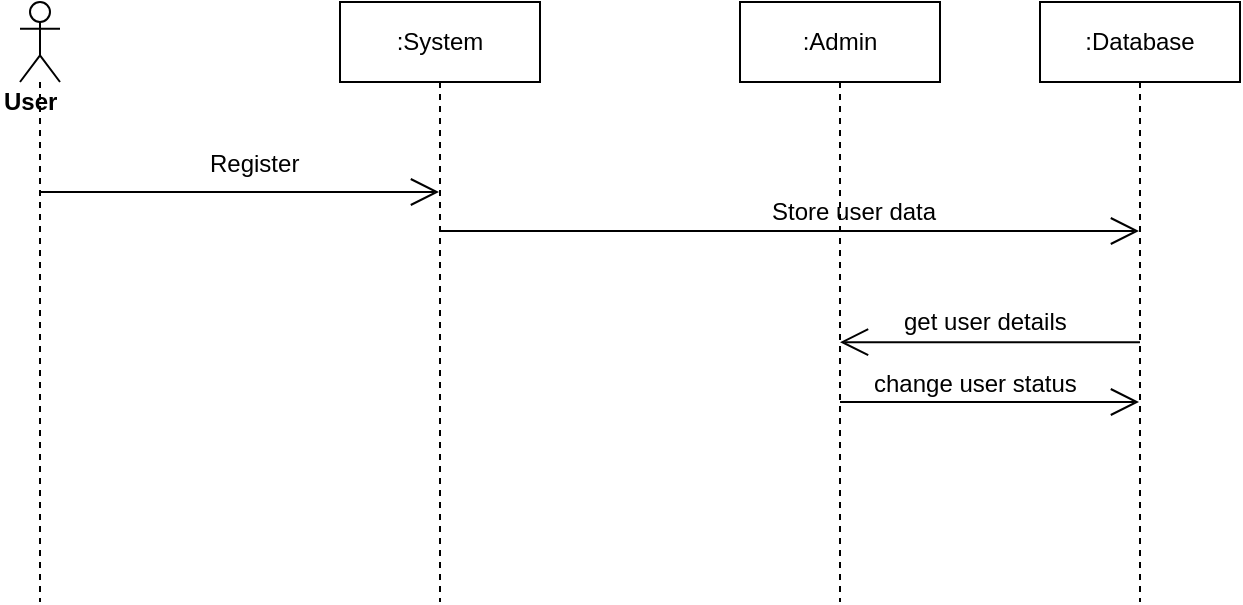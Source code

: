 <mxfile version="12.1.7" type="github" pages="1"><diagram id="eeHODNX0NMDaL1Wn8Dsq" name="Page-1"><mxGraphModel dx="1116" dy="529" grid="1" gridSize="10" guides="1" tooltips="1" connect="1" arrows="1" fold="1" page="1" pageScale="1" pageWidth="827" pageHeight="1169" math="0" shadow="0"><root><mxCell id="0"/><mxCell id="1" parent="0"/><mxCell id="j8OsNGz5a-o4xW9A2Goa-5" value=":System" style="shape=umlLifeline;perimeter=lifelinePerimeter;whiteSpace=wrap;html=1;container=1;collapsible=0;recursiveResize=0;outlineConnect=0;" parent="1" vertex="1"><mxGeometry x="340" y="120" width="100" height="300" as="geometry"/></mxCell><mxCell id="j8OsNGz5a-o4xW9A2Goa-6" value=":Admin" style="shape=umlLifeline;perimeter=lifelinePerimeter;whiteSpace=wrap;html=1;container=1;collapsible=0;recursiveResize=0;outlineConnect=0;" parent="1" vertex="1"><mxGeometry x="540" y="120" width="100" height="300" as="geometry"/></mxCell><mxCell id="j8OsNGz5a-o4xW9A2Goa-10" value="" style="shape=umlLifeline;participant=umlActor;perimeter=lifelinePerimeter;whiteSpace=wrap;html=1;container=1;collapsible=0;recursiveResize=0;verticalAlign=top;spacingTop=36;labelBackgroundColor=#ffffff;outlineConnect=0;" parent="1" vertex="1"><mxGeometry x="180" y="120" width="20" height="300" as="geometry"/></mxCell><mxCell id="j8OsNGz5a-o4xW9A2Goa-11" value="&lt;b&gt;User&lt;/b&gt;" style="text;html=1;resizable=0;points=[];autosize=1;align=left;verticalAlign=top;spacingTop=-4;" parent="1" vertex="1"><mxGeometry x="170" y="160" width="40" height="20" as="geometry"/></mxCell><mxCell id="j8OsNGz5a-o4xW9A2Goa-14" value="Register" style="text;html=1;resizable=0;points=[];autosize=1;align=left;verticalAlign=top;spacingTop=-4;" parent="1" vertex="1"><mxGeometry x="273" y="191" width="60" height="20" as="geometry"/></mxCell><mxCell id="j8OsNGz5a-o4xW9A2Goa-17" value="get user details" style="text;html=1;resizable=0;points=[];autosize=1;align=left;verticalAlign=top;spacingTop=-4;" parent="1" vertex="1"><mxGeometry x="620" y="270" width="100" height="20" as="geometry"/></mxCell><mxCell id="j8OsNGz5a-o4xW9A2Goa-20" value=":Database" style="shape=umlLifeline;perimeter=lifelinePerimeter;whiteSpace=wrap;html=1;container=1;collapsible=0;recursiveResize=0;outlineConnect=0;" parent="1" vertex="1"><mxGeometry x="690" y="120" width="100" height="300" as="geometry"/></mxCell><mxCell id="j8OsNGz5a-o4xW9A2Goa-21" value="Store user data" style="text;html=1;resizable=0;points=[];autosize=1;align=left;verticalAlign=top;spacingTop=-4;" parent="1" vertex="1"><mxGeometry x="554" y="215" width="100" height="20" as="geometry"/></mxCell><mxCell id="j8OsNGz5a-o4xW9A2Goa-22" value="" style="endArrow=open;endFill=1;endSize=12;html=1;" parent="1" target="j8OsNGz5a-o4xW9A2Goa-5" edge="1"><mxGeometry width="160" relative="1" as="geometry"><mxPoint x="190" y="215" as="sourcePoint"/><mxPoint x="350" y="215" as="targetPoint"/></mxGeometry></mxCell><mxCell id="j8OsNGz5a-o4xW9A2Goa-24" value="" style="endArrow=open;endFill=1;endSize=12;html=1;" parent="1" target="j8OsNGz5a-o4xW9A2Goa-20" edge="1"><mxGeometry width="160" relative="1" as="geometry"><mxPoint x="390" y="234.5" as="sourcePoint"/><mxPoint x="589.5" y="234.5" as="targetPoint"/></mxGeometry></mxCell><mxCell id="j8OsNGz5a-o4xW9A2Goa-25" value="" style="endArrow=open;endFill=1;endSize=12;html=1;exitX=0.5;exitY=0.567;exitDx=0;exitDy=0;exitPerimeter=0;" parent="1" source="j8OsNGz5a-o4xW9A2Goa-20" target="j8OsNGz5a-o4xW9A2Goa-6" edge="1"><mxGeometry width="160" relative="1" as="geometry"><mxPoint x="413" y="290" as="sourcePoint"/><mxPoint x="612.5" y="290" as="targetPoint"/></mxGeometry></mxCell><mxCell id="j8OsNGz5a-o4xW9A2Goa-26" value="" style="endArrow=open;endFill=1;endSize=12;html=1;" parent="1" edge="1"><mxGeometry width="160" relative="1" as="geometry"><mxPoint x="590" y="320" as="sourcePoint"/><mxPoint x="739.5" y="320" as="targetPoint"/></mxGeometry></mxCell><mxCell id="j8OsNGz5a-o4xW9A2Goa-27" value="change user status" style="text;html=1;resizable=0;points=[];autosize=1;align=left;verticalAlign=top;spacingTop=-4;" parent="1" vertex="1"><mxGeometry x="605" y="301" width="120" height="20" as="geometry"/></mxCell></root></mxGraphModel></diagram></mxfile>